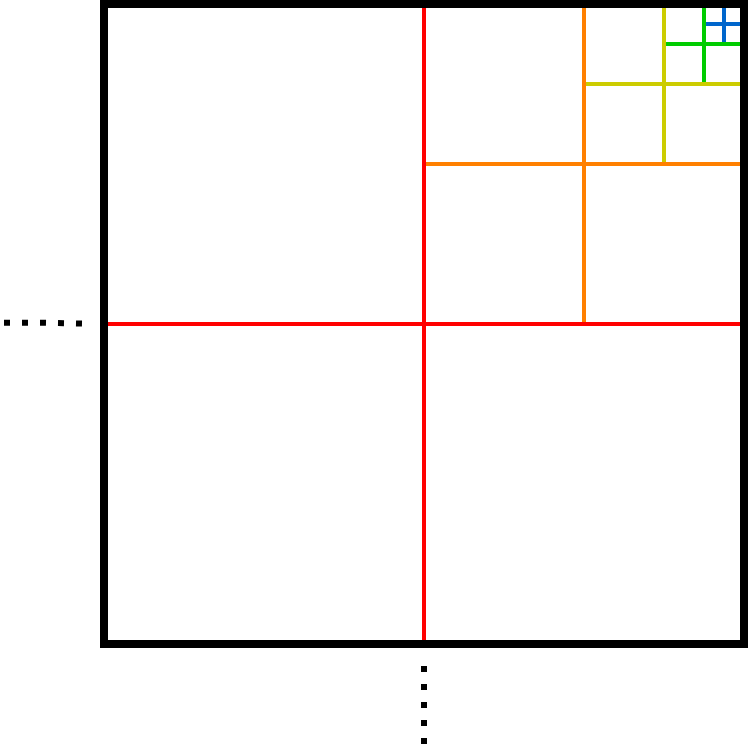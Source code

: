 <mxfile version="16.4.0" type="device"><diagram id="-_wr6j4nNUkw1zQncz3c" name="第 1 页"><mxGraphModel dx="527" dy="475" grid="1" gridSize="10" guides="1" tooltips="1" connect="1" arrows="1" fold="1" page="1" pageScale="1" pageWidth="1169" pageHeight="827" math="0" shadow="0"><root><mxCell id="0"/><mxCell id="1" parent="0"/><mxCell id="KCxLDXZH2Fbfve8mPf-M-10" value="" style="whiteSpace=wrap;html=1;aspect=fixed;fillColor=none;strokeColor=#0066CC;strokeWidth=2;" parent="1" vertex="1"><mxGeometry x="590" y="200" width="10" height="10" as="geometry"/></mxCell><mxCell id="KCxLDXZH2Fbfve8mPf-M-11" value="" style="whiteSpace=wrap;html=1;aspect=fixed;fillColor=none;strokeColor=#0066CC;strokeWidth=2;" parent="1" vertex="1"><mxGeometry x="580" y="210" width="10" height="10" as="geometry"/></mxCell><mxCell id="KCxLDXZH2Fbfve8mPf-M-8" value="" style="whiteSpace=wrap;html=1;aspect=fixed;fillColor=none;strokeColor=#00CC00;strokeWidth=2;" parent="1" vertex="1"><mxGeometry x="580" y="200" width="20" height="20" as="geometry"/></mxCell><mxCell id="KCxLDXZH2Fbfve8mPf-M-9" value="" style="whiteSpace=wrap;html=1;aspect=fixed;fillColor=none;strokeColor=#00CC00;strokeWidth=2;" parent="1" vertex="1"><mxGeometry x="560" y="220" width="20" height="20" as="geometry"/></mxCell><mxCell id="KCxLDXZH2Fbfve8mPf-M-6" value="" style="whiteSpace=wrap;html=1;aspect=fixed;fillColor=none;strokeColor=#CCCC00;strokeWidth=2;" parent="1" vertex="1"><mxGeometry x="560" y="200" width="40" height="40" as="geometry"/></mxCell><mxCell id="KCxLDXZH2Fbfve8mPf-M-7" value="" style="whiteSpace=wrap;html=1;aspect=fixed;fillColor=none;strokeColor=#CCCC00;strokeWidth=2;" parent="1" vertex="1"><mxGeometry x="520" y="240" width="40" height="40" as="geometry"/></mxCell><mxCell id="KCxLDXZH2Fbfve8mPf-M-4" value="" style="whiteSpace=wrap;html=1;aspect=fixed;fillColor=none;strokeColor=#FF8000;strokeWidth=2;" parent="1" vertex="1"><mxGeometry x="520" y="200" width="80" height="80" as="geometry"/></mxCell><mxCell id="KCxLDXZH2Fbfve8mPf-M-5" value="" style="whiteSpace=wrap;html=1;aspect=fixed;fillColor=none;strokeColor=#FF8000;strokeWidth=2;" parent="1" vertex="1"><mxGeometry x="440" y="280" width="80" height="80" as="geometry"/></mxCell><mxCell id="KCxLDXZH2Fbfve8mPf-M-2" value="" style="whiteSpace=wrap;html=1;aspect=fixed;fillColor=none;strokeColor=#FF0000;strokeWidth=2;" parent="1" vertex="1"><mxGeometry x="280" y="200" width="160" height="160" as="geometry"/></mxCell><mxCell id="KCxLDXZH2Fbfve8mPf-M-3" value="" style="whiteSpace=wrap;html=1;aspect=fixed;fillColor=none;strokeColor=#FF0000;strokeWidth=2;" parent="1" vertex="1"><mxGeometry x="440" y="360" width="160" height="160" as="geometry"/></mxCell><mxCell id="KCxLDXZH2Fbfve8mPf-M-1" value="" style="whiteSpace=wrap;html=1;aspect=fixed;fillColor=none;strokeWidth=4;" parent="1" vertex="1"><mxGeometry x="280" y="200" width="320" height="320" as="geometry"/></mxCell><mxCell id="KCxLDXZH2Fbfve8mPf-M-12" value="" style="endArrow=none;dashed=1;html=1;dashPattern=1 2;strokeWidth=3;rounded=0;" parent="1" edge="1"><mxGeometry width="50" height="50" relative="1" as="geometry"><mxPoint x="230" y="359.39" as="sourcePoint"/><mxPoint x="270" y="359.78" as="targetPoint"/><Array as="points"><mxPoint x="250" y="359.39"/></Array></mxGeometry></mxCell><mxCell id="KCxLDXZH2Fbfve8mPf-M-13" value="" style="endArrow=none;dashed=1;html=1;dashPattern=1 2;strokeWidth=3;rounded=0;" parent="1" edge="1"><mxGeometry width="50" height="50" relative="1" as="geometry"><mxPoint x="440" y="570" as="sourcePoint"/><mxPoint x="440" y="530" as="targetPoint"/></mxGeometry></mxCell></root></mxGraphModel></diagram></mxfile>